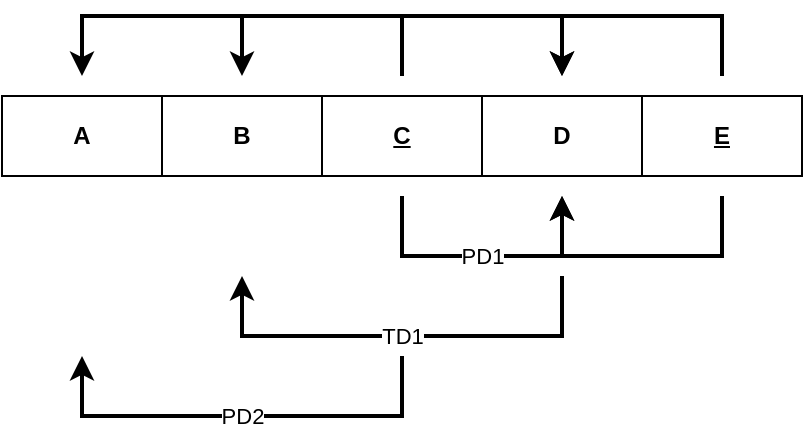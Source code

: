 <mxfile version="21.2.1" type="device">
  <diagram name="Page-1" id="rj-uDBUSQ_Q7G0Usha3u">
    <mxGraphModel dx="365" dy="602" grid="1" gridSize="10" guides="1" tooltips="1" connect="1" arrows="1" fold="1" page="1" pageScale="1" pageWidth="480" pageHeight="280" math="0" shadow="0">
      <root>
        <mxCell id="0" />
        <mxCell id="1" parent="0" />
        <mxCell id="7zm5-mwrFBl3Od0JUvY7-4" value="A" style="html=1;whiteSpace=wrap;fontStyle=1" parent="1" vertex="1">
          <mxGeometry x="40" y="80" width="80" height="40" as="geometry" />
        </mxCell>
        <mxCell id="7zm5-mwrFBl3Od0JUvY7-5" value="B" style="html=1;whiteSpace=wrap;fontStyle=1" parent="1" vertex="1">
          <mxGeometry x="120" y="80" width="80" height="40" as="geometry" />
        </mxCell>
        <mxCell id="ON7bSzRoSQp5u_t3u8qm-9" value="PD1" style="edgeStyle=orthogonalEdgeStyle;rounded=0;orthogonalLoop=1;jettySize=auto;html=1;strokeWidth=2;" parent="1" edge="1">
          <mxGeometry relative="1" as="geometry">
            <mxPoint x="240" y="130" as="sourcePoint" />
            <mxPoint x="320" y="130" as="targetPoint" />
            <Array as="points">
              <mxPoint x="240" y="160" />
              <mxPoint x="320" y="160" />
            </Array>
          </mxGeometry>
        </mxCell>
        <mxCell id="ON7bSzRoSQp5u_t3u8qm-14" value="PD2" style="edgeStyle=orthogonalEdgeStyle;rounded=0;orthogonalLoop=1;jettySize=auto;html=1;strokeWidth=2;" parent="1" edge="1">
          <mxGeometry relative="1" as="geometry">
            <mxPoint x="240" y="210" as="sourcePoint" />
            <mxPoint x="80" y="210" as="targetPoint" />
            <Array as="points">
              <mxPoint x="240" y="240" />
              <mxPoint x="80" y="240" />
            </Array>
          </mxGeometry>
        </mxCell>
        <mxCell id="1TSVDhr6xFY72fe1NAI3-1" style="edgeStyle=orthogonalEdgeStyle;rounded=0;orthogonalLoop=1;jettySize=auto;html=1;strokeWidth=2;" edge="1" parent="1">
          <mxGeometry relative="1" as="geometry">
            <mxPoint x="240" y="70" as="sourcePoint" />
            <mxPoint x="80" y="70" as="targetPoint" />
            <Array as="points">
              <mxPoint x="240" y="40" />
              <mxPoint x="80" y="40" />
            </Array>
          </mxGeometry>
        </mxCell>
        <mxCell id="1TSVDhr6xFY72fe1NAI3-2" style="edgeStyle=orthogonalEdgeStyle;rounded=0;orthogonalLoop=1;jettySize=auto;html=1;strokeWidth=2;" edge="1" parent="1">
          <mxGeometry relative="1" as="geometry">
            <mxPoint x="240" y="70" as="sourcePoint" />
            <mxPoint x="160" y="70" as="targetPoint" />
            <Array as="points">
              <mxPoint x="240" y="40" />
              <mxPoint x="160" y="40" />
            </Array>
          </mxGeometry>
        </mxCell>
        <mxCell id="1TSVDhr6xFY72fe1NAI3-4" style="edgeStyle=orthogonalEdgeStyle;rounded=0;orthogonalLoop=1;jettySize=auto;html=1;strokeWidth=2;" edge="1" parent="1">
          <mxGeometry relative="1" as="geometry">
            <mxPoint x="240" y="70" as="sourcePoint" />
            <mxPoint x="320" y="70" as="targetPoint" />
            <Array as="points">
              <mxPoint x="240" y="40" />
              <mxPoint x="320" y="40" />
            </Array>
          </mxGeometry>
        </mxCell>
        <mxCell id="7zm5-mwrFBl3Od0JUvY7-6" value="C" style="html=1;whiteSpace=wrap;fontStyle=5" parent="1" vertex="1">
          <mxGeometry x="200" y="80" width="80" height="40" as="geometry" />
        </mxCell>
        <mxCell id="ON7bSzRoSQp5u_t3u8qm-13" value="TD1" style="edgeStyle=orthogonalEdgeStyle;rounded=0;orthogonalLoop=1;jettySize=auto;html=1;strokeWidth=2;" parent="1" edge="1">
          <mxGeometry relative="1" as="geometry">
            <mxPoint x="320" y="170" as="sourcePoint" />
            <mxPoint x="160" y="170" as="targetPoint" />
            <Array as="points">
              <mxPoint x="320" y="200" />
              <mxPoint x="160" y="200" />
            </Array>
          </mxGeometry>
        </mxCell>
        <mxCell id="7zm5-mwrFBl3Od0JUvY7-7" value="D" style="html=1;whiteSpace=wrap;fontStyle=1" parent="1" vertex="1">
          <mxGeometry x="280" y="80" width="80" height="40" as="geometry" />
        </mxCell>
        <mxCell id="ON7bSzRoSQp5u_t3u8qm-11" style="edgeStyle=orthogonalEdgeStyle;rounded=0;orthogonalLoop=1;jettySize=auto;html=1;strokeWidth=2;" parent="1" edge="1">
          <mxGeometry relative="1" as="geometry">
            <mxPoint x="400" y="130" as="sourcePoint" />
            <mxPoint x="320" y="130" as="targetPoint" />
            <Array as="points">
              <mxPoint x="400" y="160" />
              <mxPoint x="320" y="160" />
            </Array>
          </mxGeometry>
        </mxCell>
        <mxCell id="1TSVDhr6xFY72fe1NAI3-5" style="edgeStyle=orthogonalEdgeStyle;rounded=0;orthogonalLoop=1;jettySize=auto;html=1;strokeWidth=2;" edge="1" parent="1">
          <mxGeometry relative="1" as="geometry">
            <mxPoint x="400" y="70" as="sourcePoint" />
            <mxPoint x="320" y="70" as="targetPoint" />
            <Array as="points">
              <mxPoint x="400" y="40" />
              <mxPoint x="320" y="40" />
            </Array>
          </mxGeometry>
        </mxCell>
        <mxCell id="7zm5-mwrFBl3Od0JUvY7-10" value="E" style="html=1;whiteSpace=wrap;fontStyle=5" parent="1" vertex="1">
          <mxGeometry x="360" y="80" width="80" height="40" as="geometry" />
        </mxCell>
      </root>
    </mxGraphModel>
  </diagram>
</mxfile>

